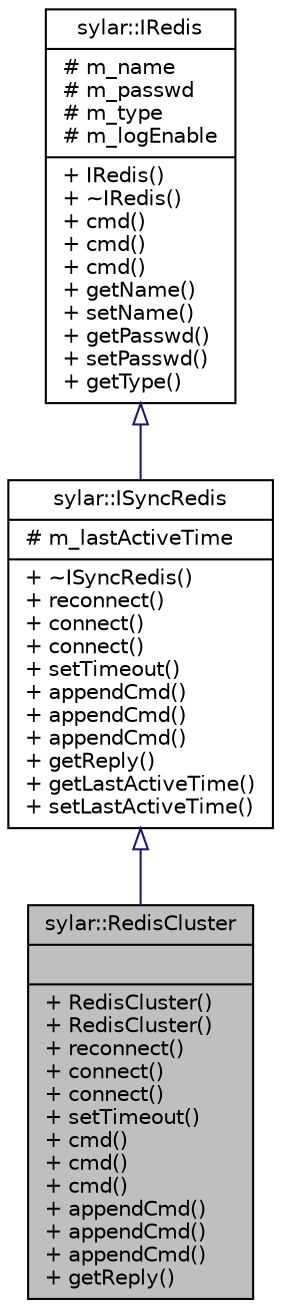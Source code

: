 digraph "sylar::RedisCluster"
{
 // LATEX_PDF_SIZE
  edge [fontname="Helvetica",fontsize="10",labelfontname="Helvetica",labelfontsize="10"];
  node [fontname="Helvetica",fontsize="10",shape=record];
  Node1 [label="{sylar::RedisCluster\n||+ RedisCluster()\l+ RedisCluster()\l+ reconnect()\l+ connect()\l+ connect()\l+ setTimeout()\l+ cmd()\l+ cmd()\l+ cmd()\l+ appendCmd()\l+ appendCmd()\l+ appendCmd()\l+ getReply()\l}",height=0.2,width=0.4,color="black", fillcolor="grey75", style="filled", fontcolor="black",tooltip=" "];
  Node2 -> Node1 [dir="back",color="midnightblue",fontsize="10",style="solid",arrowtail="onormal"];
  Node2 [label="{sylar::ISyncRedis\n|# m_lastActiveTime\l|+ ~ISyncRedis()\l+ reconnect()\l+ connect()\l+ connect()\l+ setTimeout()\l+ appendCmd()\l+ appendCmd()\l+ appendCmd()\l+ getReply()\l+ getLastActiveTime()\l+ setLastActiveTime()\l}",height=0.2,width=0.4,color="black", fillcolor="white", style="filled",URL="$classsylar_1_1ISyncRedis.html",tooltip=" "];
  Node3 -> Node2 [dir="back",color="midnightblue",fontsize="10",style="solid",arrowtail="onormal"];
  Node3 [label="{sylar::IRedis\n|# m_name\l# m_passwd\l# m_type\l# m_logEnable\l|+ IRedis()\l+ ~IRedis()\l+ cmd()\l+ cmd()\l+ cmd()\l+ getName()\l+ setName()\l+ getPasswd()\l+ setPasswd()\l+ getType()\l}",height=0.2,width=0.4,color="black", fillcolor="white", style="filled",URL="$classsylar_1_1IRedis.html",tooltip=" "];
}

